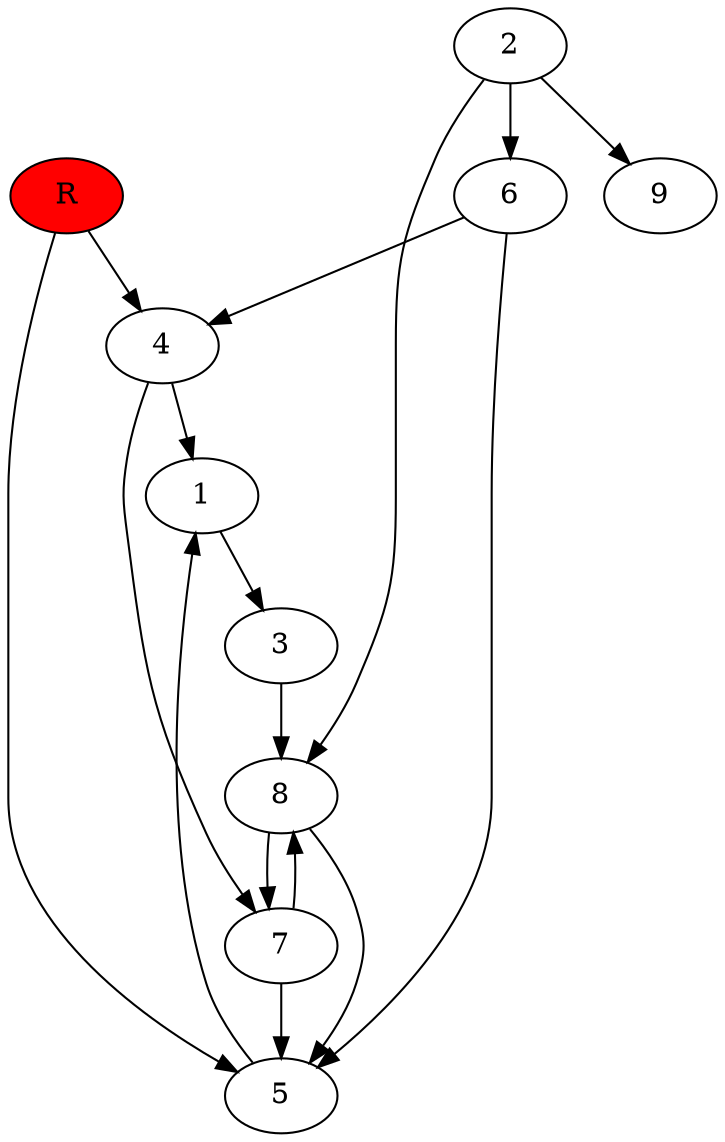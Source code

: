 digraph prb33887 {
	1
	2
	3
	4
	5
	6
	7
	8
	R [fillcolor="#ff0000" style=filled]
	1 -> 3
	2 -> 6
	2 -> 8
	2 -> 9
	3 -> 8
	4 -> 1
	4 -> 7
	5 -> 1
	6 -> 4
	6 -> 5
	7 -> 5
	7 -> 8
	8 -> 5
	8 -> 7
	R -> 4
	R -> 5
}
